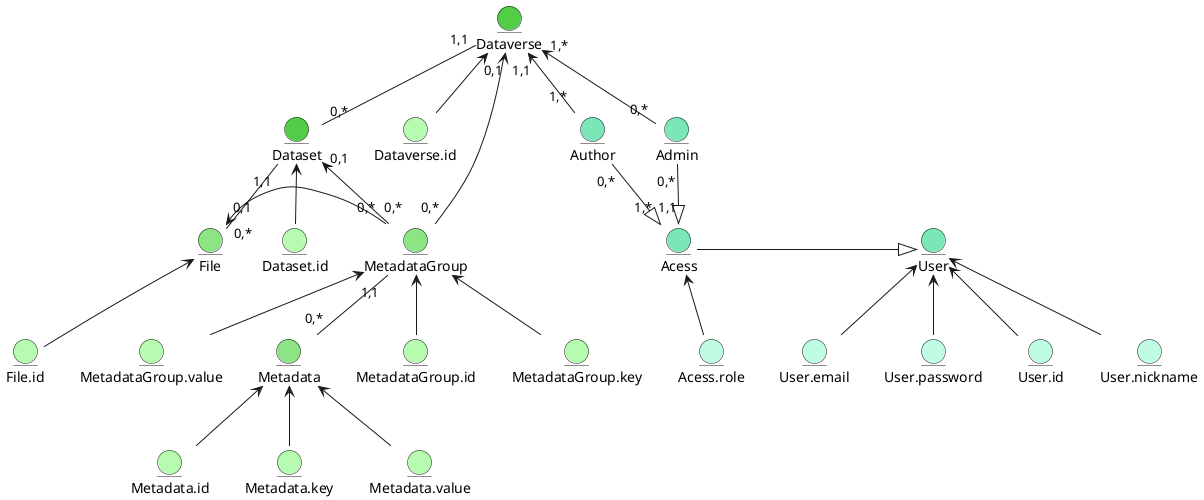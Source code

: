 @startuml
entity Dataverse #53CC47
entity Dataverse.id #B7FBB1

entity Dataset #53CC47
entity Dataset.id #B7FBB1

entity File #8DE485
entity File.id #B7FBB1

entity MetadataGroup #8DE485
entity MetadataGroup.id #B7FBB1
entity MetadataGroup.key #B7FBB1
entity MetadataGroup.value #B7FBB1

entity Metadata #8DE485
entity Metadata.id #B7FBB1
entity Metadata.key #B7FBB1
entity Metadata.value #B7FBB1

entity Admin #7BE7B8
entity Author #7BE7B8

entity User #7BE7B8
entity User.id #C0FCE2
entity User.nickname #C0FCE2
entity User.email #C0FCE2
entity User.password #C0FCE2

entity Acess #7BE7B8
entity Acess.role #C0FCE2

Dataverse <-- Dataverse.id
Dataverse "1,*"<--"0,*" Admin
Dataverse "1,1"<--"1,*" Author
Dataverse "1,1"--"0,*" Dataset


MetadataGroup <-- MetadataGroup.id
MetadataGroup <-- MetadataGroup.key
MetadataGroup <-- MetadataGroup.value

MetadataGroup "0,*"-l->"0,1" File
MetadataGroup "0,*"-r->"0,1" Dataverse
MetadataGroup "0,*"-->"0,1" Dataset
MetadataGroup "1,1"--"0,*" Metadata

Metadata <-- Metadata.id
Metadata <-- Metadata.key
Metadata <-- Metadata.value

File <-- File.id

Dataset <-- Dataset.id
Dataset "1,1"--"0,*" File

Author "0,*"--|>"1,*" Acess
Admin "0,*"--|>"1,1" Acess
User <|-l- Acess
Acess <-- Acess.role
User <-- User.id
User <-- User.nickname
User <-- User.email
User <-- User.password
@enduml

